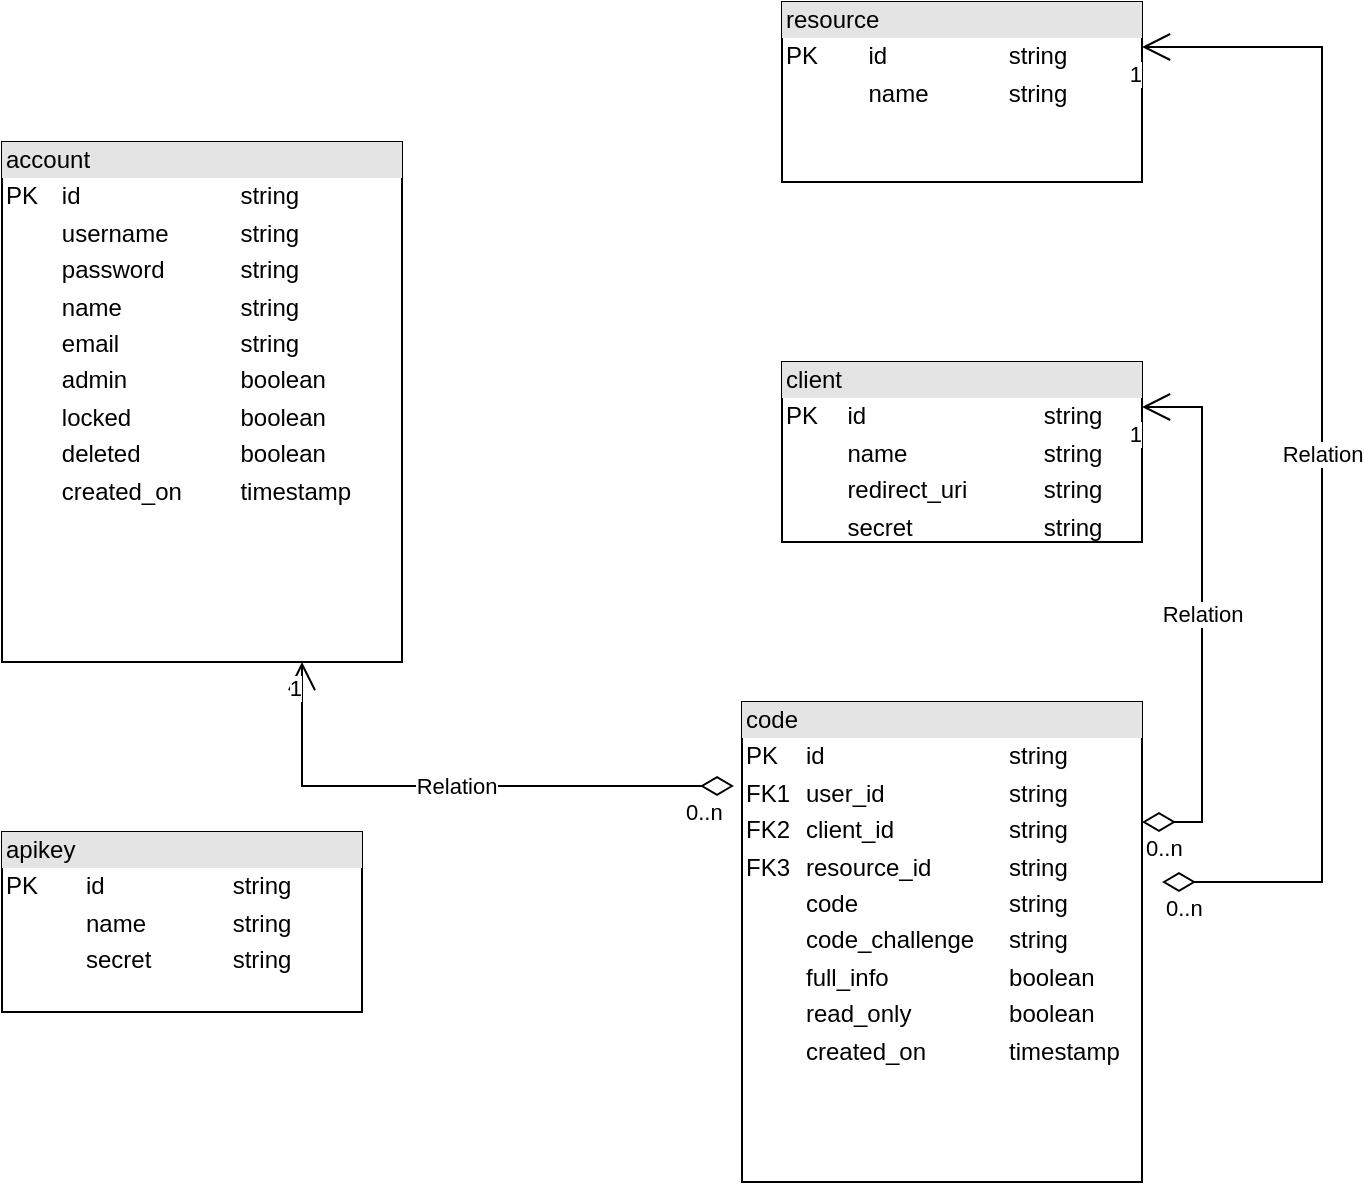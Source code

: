 <mxfile version="20.4.0" type="device"><diagram id="_uPLuVHv_m1KjPrBFLSB" name="Sivu-1"><mxGraphModel dx="1422" dy="729" grid="1" gridSize="10" guides="1" tooltips="1" connect="1" arrows="1" fold="1" page="1" pageScale="1" pageWidth="827" pageHeight="1169" math="0" shadow="0"><root><mxCell id="0"/><mxCell id="1" parent="0"/><mxCell id="Tz3bduTBD9n6uIvKsMQ7-5" value="&lt;div style=&quot;box-sizing:border-box;width:100%;background:#e4e4e4;padding:2px;&quot;&gt;account&lt;/div&gt;&lt;table style=&quot;width:100%;font-size:1em;&quot; cellspacing=&quot;0&quot; cellpadding=&quot;2&quot;&gt;&lt;tbody&gt;&lt;tr&gt;&lt;td&gt;PK&lt;/td&gt;&lt;td&gt;id&lt;/td&gt;&lt;td&gt;string&lt;br&gt;&lt;/td&gt;&lt;/tr&gt;&lt;tr&gt;&lt;td&gt;&lt;br&gt;&lt;/td&gt;&lt;td&gt;username&lt;br&gt;&lt;/td&gt;&lt;td&gt;string&lt;br&gt;&lt;/td&gt;&lt;/tr&gt;&lt;tr&gt;&lt;td&gt;&lt;/td&gt;&lt;td&gt;password&lt;br&gt;&lt;/td&gt;&lt;td&gt;string&lt;br&gt;&lt;/td&gt;&lt;/tr&gt;&lt;tr&gt;&lt;td&gt;&lt;br&gt;&lt;/td&gt;&lt;td&gt;name&lt;br&gt;&lt;/td&gt;&lt;td&gt;string&lt;br&gt;&lt;/td&gt;&lt;/tr&gt;&lt;tr&gt;&lt;td&gt;&lt;br&gt;&lt;/td&gt;&lt;td&gt;email&lt;br&gt;&lt;/td&gt;&lt;td&gt;string&lt;br&gt;&lt;/td&gt;&lt;/tr&gt;&lt;tr&gt;&lt;td&gt;&lt;br&gt;&lt;/td&gt;&lt;td&gt;admin&lt;br&gt;&lt;/td&gt;&lt;td&gt;boolean&lt;br&gt;&lt;/td&gt;&lt;/tr&gt;&lt;tr&gt;&lt;td&gt;&lt;br&gt;&lt;/td&gt;&lt;td&gt;locked&lt;br&gt;&lt;/td&gt;&lt;td&gt;boolean&lt;br&gt;&lt;/td&gt;&lt;/tr&gt;&lt;tr&gt;&lt;td&gt;&lt;br&gt;&lt;/td&gt;&lt;td&gt;deleted&lt;br&gt;&lt;/td&gt;&lt;td&gt;boolean&lt;br&gt;&lt;/td&gt;&lt;/tr&gt;&lt;tr&gt;&lt;td&gt;&lt;br&gt;&lt;/td&gt;&lt;td&gt;created_on&lt;br&gt;&lt;/td&gt;&lt;td&gt;timestamp&lt;br&gt;&lt;/td&gt;&lt;/tr&gt;&lt;/tbody&gt;&lt;/table&gt;" style="verticalAlign=top;align=left;overflow=fill;html=1;" vertex="1" parent="1"><mxGeometry x="100" y="150" width="200" height="260" as="geometry"/></mxCell><mxCell id="Tz3bduTBD9n6uIvKsMQ7-11" value="&lt;div style=&quot;box-sizing:border-box;width:100%;background:#e4e4e4;padding:2px;&quot;&gt;client&lt;/div&gt;&lt;table style=&quot;width:100%;font-size:1em;&quot; cellspacing=&quot;0&quot; cellpadding=&quot;2&quot;&gt;&lt;tbody&gt;&lt;tr&gt;&lt;td&gt;PK&lt;/td&gt;&lt;td&gt;id&lt;br&gt;&lt;/td&gt;&lt;td&gt;string&lt;br&gt;&lt;/td&gt;&lt;/tr&gt;&lt;tr&gt;&lt;td&gt;&lt;br&gt;&lt;/td&gt;&lt;td&gt;name&lt;br&gt;&lt;/td&gt;&lt;td&gt;string&lt;br&gt;&lt;/td&gt;&lt;/tr&gt;&lt;tr&gt;&lt;td&gt;&lt;/td&gt;&lt;td&gt;redirect_uri&lt;br&gt;&lt;/td&gt;&lt;td&gt;string&lt;br&gt;&lt;/td&gt;&lt;/tr&gt;&lt;tr&gt;&lt;td&gt;&lt;br&gt;&lt;/td&gt;&lt;td&gt;secret&lt;br&gt;&lt;/td&gt;&lt;td&gt;string&lt;br&gt;&lt;/td&gt;&lt;/tr&gt;&lt;/tbody&gt;&lt;/table&gt;" style="verticalAlign=top;align=left;overflow=fill;html=1;" vertex="1" parent="1"><mxGeometry x="490" y="260" width="180" height="90" as="geometry"/></mxCell><mxCell id="Tz3bduTBD9n6uIvKsMQ7-12" value="&lt;div style=&quot;box-sizing:border-box;width:100%;background:#e4e4e4;padding:2px;&quot;&gt;resource&lt;/div&gt;&lt;table style=&quot;width:100%;font-size:1em;&quot; cellspacing=&quot;0&quot; cellpadding=&quot;2&quot;&gt;&lt;tbody&gt;&lt;tr&gt;&lt;td&gt;PK&lt;/td&gt;&lt;td&gt;id&lt;/td&gt;&lt;td&gt;string&lt;br&gt;&lt;/td&gt;&lt;/tr&gt;&lt;tr&gt;&lt;td&gt;&lt;br&gt;&lt;/td&gt;&lt;td&gt;name&lt;br&gt;&lt;/td&gt;&lt;td&gt;string&lt;br&gt;&lt;/td&gt;&lt;/tr&gt;&lt;tr&gt;&lt;td&gt;&lt;/td&gt;&lt;td&gt;&lt;br&gt;&lt;/td&gt;&lt;td&gt;&lt;br&gt;&lt;/td&gt;&lt;/tr&gt;&lt;/tbody&gt;&lt;/table&gt;" style="verticalAlign=top;align=left;overflow=fill;html=1;" vertex="1" parent="1"><mxGeometry x="490" y="80" width="180" height="90" as="geometry"/></mxCell><mxCell id="Tz3bduTBD9n6uIvKsMQ7-13" value="&lt;div style=&quot;box-sizing:border-box;width:100%;background:#e4e4e4;padding:2px;&quot;&gt;code&lt;/div&gt;&lt;table style=&quot;width:100%;font-size:1em;&quot; cellspacing=&quot;0&quot; cellpadding=&quot;2&quot;&gt;&lt;tbody&gt;&lt;tr&gt;&lt;td&gt;PK&lt;/td&gt;&lt;td&gt;id&lt;/td&gt;&lt;td&gt;string&lt;br&gt;&lt;/td&gt;&lt;/tr&gt;&lt;tr&gt;&lt;td&gt;FK1&lt;/td&gt;&lt;td&gt;user_id&lt;br&gt;&lt;/td&gt;&lt;td&gt;string&lt;br&gt;&lt;/td&gt;&lt;/tr&gt;&lt;tr&gt;&lt;td&gt;FK2&lt;/td&gt;&lt;td&gt;client_id&lt;br&gt;&lt;/td&gt;&lt;td&gt;string&lt;br&gt;&lt;/td&gt;&lt;/tr&gt;&lt;tr&gt;&lt;td&gt;FK3&lt;br&gt;&lt;/td&gt;&lt;td&gt;resource_id&lt;br&gt;&lt;/td&gt;&lt;td&gt;string&lt;br&gt;&lt;/td&gt;&lt;/tr&gt;&lt;tr&gt;&lt;td&gt;&lt;br&gt;&lt;/td&gt;&lt;td&gt;code&lt;br&gt;&lt;/td&gt;&lt;td&gt;string&lt;br&gt;&lt;/td&gt;&lt;/tr&gt;&lt;tr&gt;&lt;td&gt;&lt;br&gt;&lt;/td&gt;&lt;td&gt;code_challenge&lt;br&gt;&lt;/td&gt;&lt;td&gt;string&lt;br&gt;&lt;/td&gt;&lt;/tr&gt;&lt;tr&gt;&lt;td&gt;&lt;br&gt;&lt;/td&gt;&lt;td&gt;full_info&lt;br&gt;&lt;/td&gt;&lt;td&gt;boolean&lt;br&gt;&lt;/td&gt;&lt;/tr&gt;&lt;tr&gt;&lt;td&gt;&lt;br&gt;&lt;/td&gt;&lt;td&gt;read_only&lt;br&gt;&lt;/td&gt;&lt;td&gt;boolean&lt;br&gt;&lt;/td&gt;&lt;/tr&gt;&lt;tr&gt;&lt;td&gt;&lt;br&gt;&lt;/td&gt;&lt;td&gt;created_on&lt;br&gt;&lt;/td&gt;&lt;td&gt;timestamp&lt;br&gt;&lt;/td&gt;&lt;/tr&gt;&lt;/tbody&gt;&lt;/table&gt;" style="verticalAlign=top;align=left;overflow=fill;html=1;" vertex="1" parent="1"><mxGeometry x="470" y="430" width="200" height="240" as="geometry"/></mxCell><mxCell id="Tz3bduTBD9n6uIvKsMQ7-14" value="&lt;div style=&quot;box-sizing:border-box;width:100%;background:#e4e4e4;padding:2px;&quot;&gt;apikey&lt;/div&gt;&lt;table style=&quot;width:100%;font-size:1em;&quot; cellspacing=&quot;0&quot; cellpadding=&quot;2&quot;&gt;&lt;tbody&gt;&lt;tr&gt;&lt;td&gt;PK&lt;/td&gt;&lt;td&gt;id&lt;/td&gt;&lt;td&gt;string&lt;br&gt;&lt;/td&gt;&lt;/tr&gt;&lt;tr&gt;&lt;td&gt;&lt;br&gt;&lt;/td&gt;&lt;td&gt;name&lt;br&gt;&lt;/td&gt;&lt;td&gt;string&lt;br&gt;&lt;/td&gt;&lt;/tr&gt;&lt;tr&gt;&lt;td&gt;&lt;br&gt;&lt;/td&gt;&lt;td&gt;secret&lt;br&gt;&lt;/td&gt;&lt;td&gt;string&lt;br&gt;&lt;/td&gt;&lt;/tr&gt;&lt;/tbody&gt;&lt;/table&gt;" style="verticalAlign=top;align=left;overflow=fill;html=1;" vertex="1" parent="1"><mxGeometry x="100" y="495" width="180" height="90" as="geometry"/></mxCell><mxCell id="Tz3bduTBD9n6uIvKsMQ7-16" value="Relation" style="endArrow=open;html=1;endSize=12;startArrow=diamondThin;startSize=14;startFill=0;edgeStyle=orthogonalEdgeStyle;rounded=0;entryX=0.75;entryY=1;entryDx=0;entryDy=0;exitX=-0.02;exitY=0.175;exitDx=0;exitDy=0;exitPerimeter=0;" edge="1" parent="1" source="Tz3bduTBD9n6uIvKsMQ7-13" target="Tz3bduTBD9n6uIvKsMQ7-5"><mxGeometry relative="1" as="geometry"><mxPoint x="330" y="420" as="sourcePoint"/><mxPoint x="490" y="420" as="targetPoint"/></mxGeometry></mxCell><mxCell id="Tz3bduTBD9n6uIvKsMQ7-17" value="0..n" style="edgeLabel;resizable=0;html=1;align=left;verticalAlign=top;" connectable="0" vertex="1" parent="Tz3bduTBD9n6uIvKsMQ7-16"><mxGeometry x="-1" relative="1" as="geometry"><mxPoint x="-26" as="offset"/></mxGeometry></mxCell><mxCell id="Tz3bduTBD9n6uIvKsMQ7-18" value="1" style="edgeLabel;resizable=0;html=1;align=right;verticalAlign=top;" connectable="0" vertex="1" parent="Tz3bduTBD9n6uIvKsMQ7-16"><mxGeometry x="1" relative="1" as="geometry"/></mxCell><mxCell id="Tz3bduTBD9n6uIvKsMQ7-19" value="Relation" style="endArrow=open;html=1;endSize=12;startArrow=diamondThin;startSize=14;startFill=0;edgeStyle=orthogonalEdgeStyle;rounded=0;exitX=1;exitY=0.25;exitDx=0;exitDy=0;entryX=1;entryY=0.25;entryDx=0;entryDy=0;" edge="1" parent="1" source="Tz3bduTBD9n6uIvKsMQ7-13" target="Tz3bduTBD9n6uIvKsMQ7-11"><mxGeometry relative="1" as="geometry"><mxPoint x="330" y="420" as="sourcePoint"/><mxPoint x="490" y="420" as="targetPoint"/><Array as="points"><mxPoint x="700" y="490"/><mxPoint x="700" y="283"/></Array></mxGeometry></mxCell><mxCell id="Tz3bduTBD9n6uIvKsMQ7-20" value="0..n" style="edgeLabel;resizable=0;html=1;align=left;verticalAlign=top;" connectable="0" vertex="1" parent="Tz3bduTBD9n6uIvKsMQ7-19"><mxGeometry x="-1" relative="1" as="geometry"/></mxCell><mxCell id="Tz3bduTBD9n6uIvKsMQ7-21" value="1" style="edgeLabel;resizable=0;html=1;align=right;verticalAlign=top;" connectable="0" vertex="1" parent="Tz3bduTBD9n6uIvKsMQ7-19"><mxGeometry x="1" relative="1" as="geometry"/></mxCell><mxCell id="Tz3bduTBD9n6uIvKsMQ7-26" value="Relation" style="endArrow=open;html=1;endSize=12;startArrow=diamondThin;startSize=14;startFill=0;edgeStyle=orthogonalEdgeStyle;rounded=0;entryX=1;entryY=0.25;entryDx=0;entryDy=0;" edge="1" parent="1" target="Tz3bduTBD9n6uIvKsMQ7-12"><mxGeometry relative="1" as="geometry"><mxPoint x="680" y="520" as="sourcePoint"/><mxPoint x="490" y="420" as="targetPoint"/><Array as="points"><mxPoint x="760" y="520"/><mxPoint x="760" y="103"/></Array></mxGeometry></mxCell><mxCell id="Tz3bduTBD9n6uIvKsMQ7-27" value="0..n" style="edgeLabel;resizable=0;html=1;align=left;verticalAlign=top;" connectable="0" vertex="1" parent="Tz3bduTBD9n6uIvKsMQ7-26"><mxGeometry x="-1" relative="1" as="geometry"/></mxCell><mxCell id="Tz3bduTBD9n6uIvKsMQ7-28" value="1" style="edgeLabel;resizable=0;html=1;align=right;verticalAlign=top;" connectable="0" vertex="1" parent="Tz3bduTBD9n6uIvKsMQ7-26"><mxGeometry x="1" relative="1" as="geometry"/></mxCell></root></mxGraphModel></diagram></mxfile>
